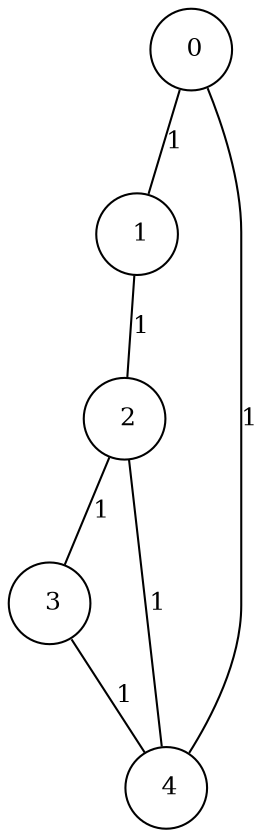 graph G {
size="8.5,11;"
ratio = "expand;"
fixedsize="true;"
overlap="scale;"
node[shape=circle,width=.12,hight=.12,fontsize=12]
edge[fontsize=12]

0[label=" 0" color=black, pos="2.074161,2.2236564!"];
1[label=" 1" color=black, pos="2.510686,0.28004201!"];
2[label=" 2" color=black, pos="2.7192686,1.4714834!"];
3[label=" 3" color=black, pos="2.9443181,2.3363511!"];
4[label=" 4" color=black, pos="0.4345133,1.344943!"];
0--1[label="1"]
0--4[label="1"]
1--2[label="1"]
2--3[label="1"]
2--4[label="1"]
3--4[label="1"]

}
